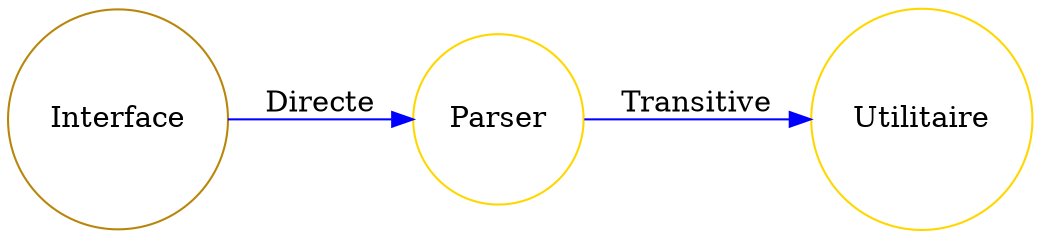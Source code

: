 digraph inheritance {
    rankdir=LR;
    size="8"
    node [shape = circle];
    Interface [color = darkgoldenrod];
    Parser [color = gold];
    Utilitaire [color = gold];
    Interface -> Parser [ label = "Directe" color = blue ];
    Parser -> Utilitaire [ label = "Transitive" color = blue ];
}


